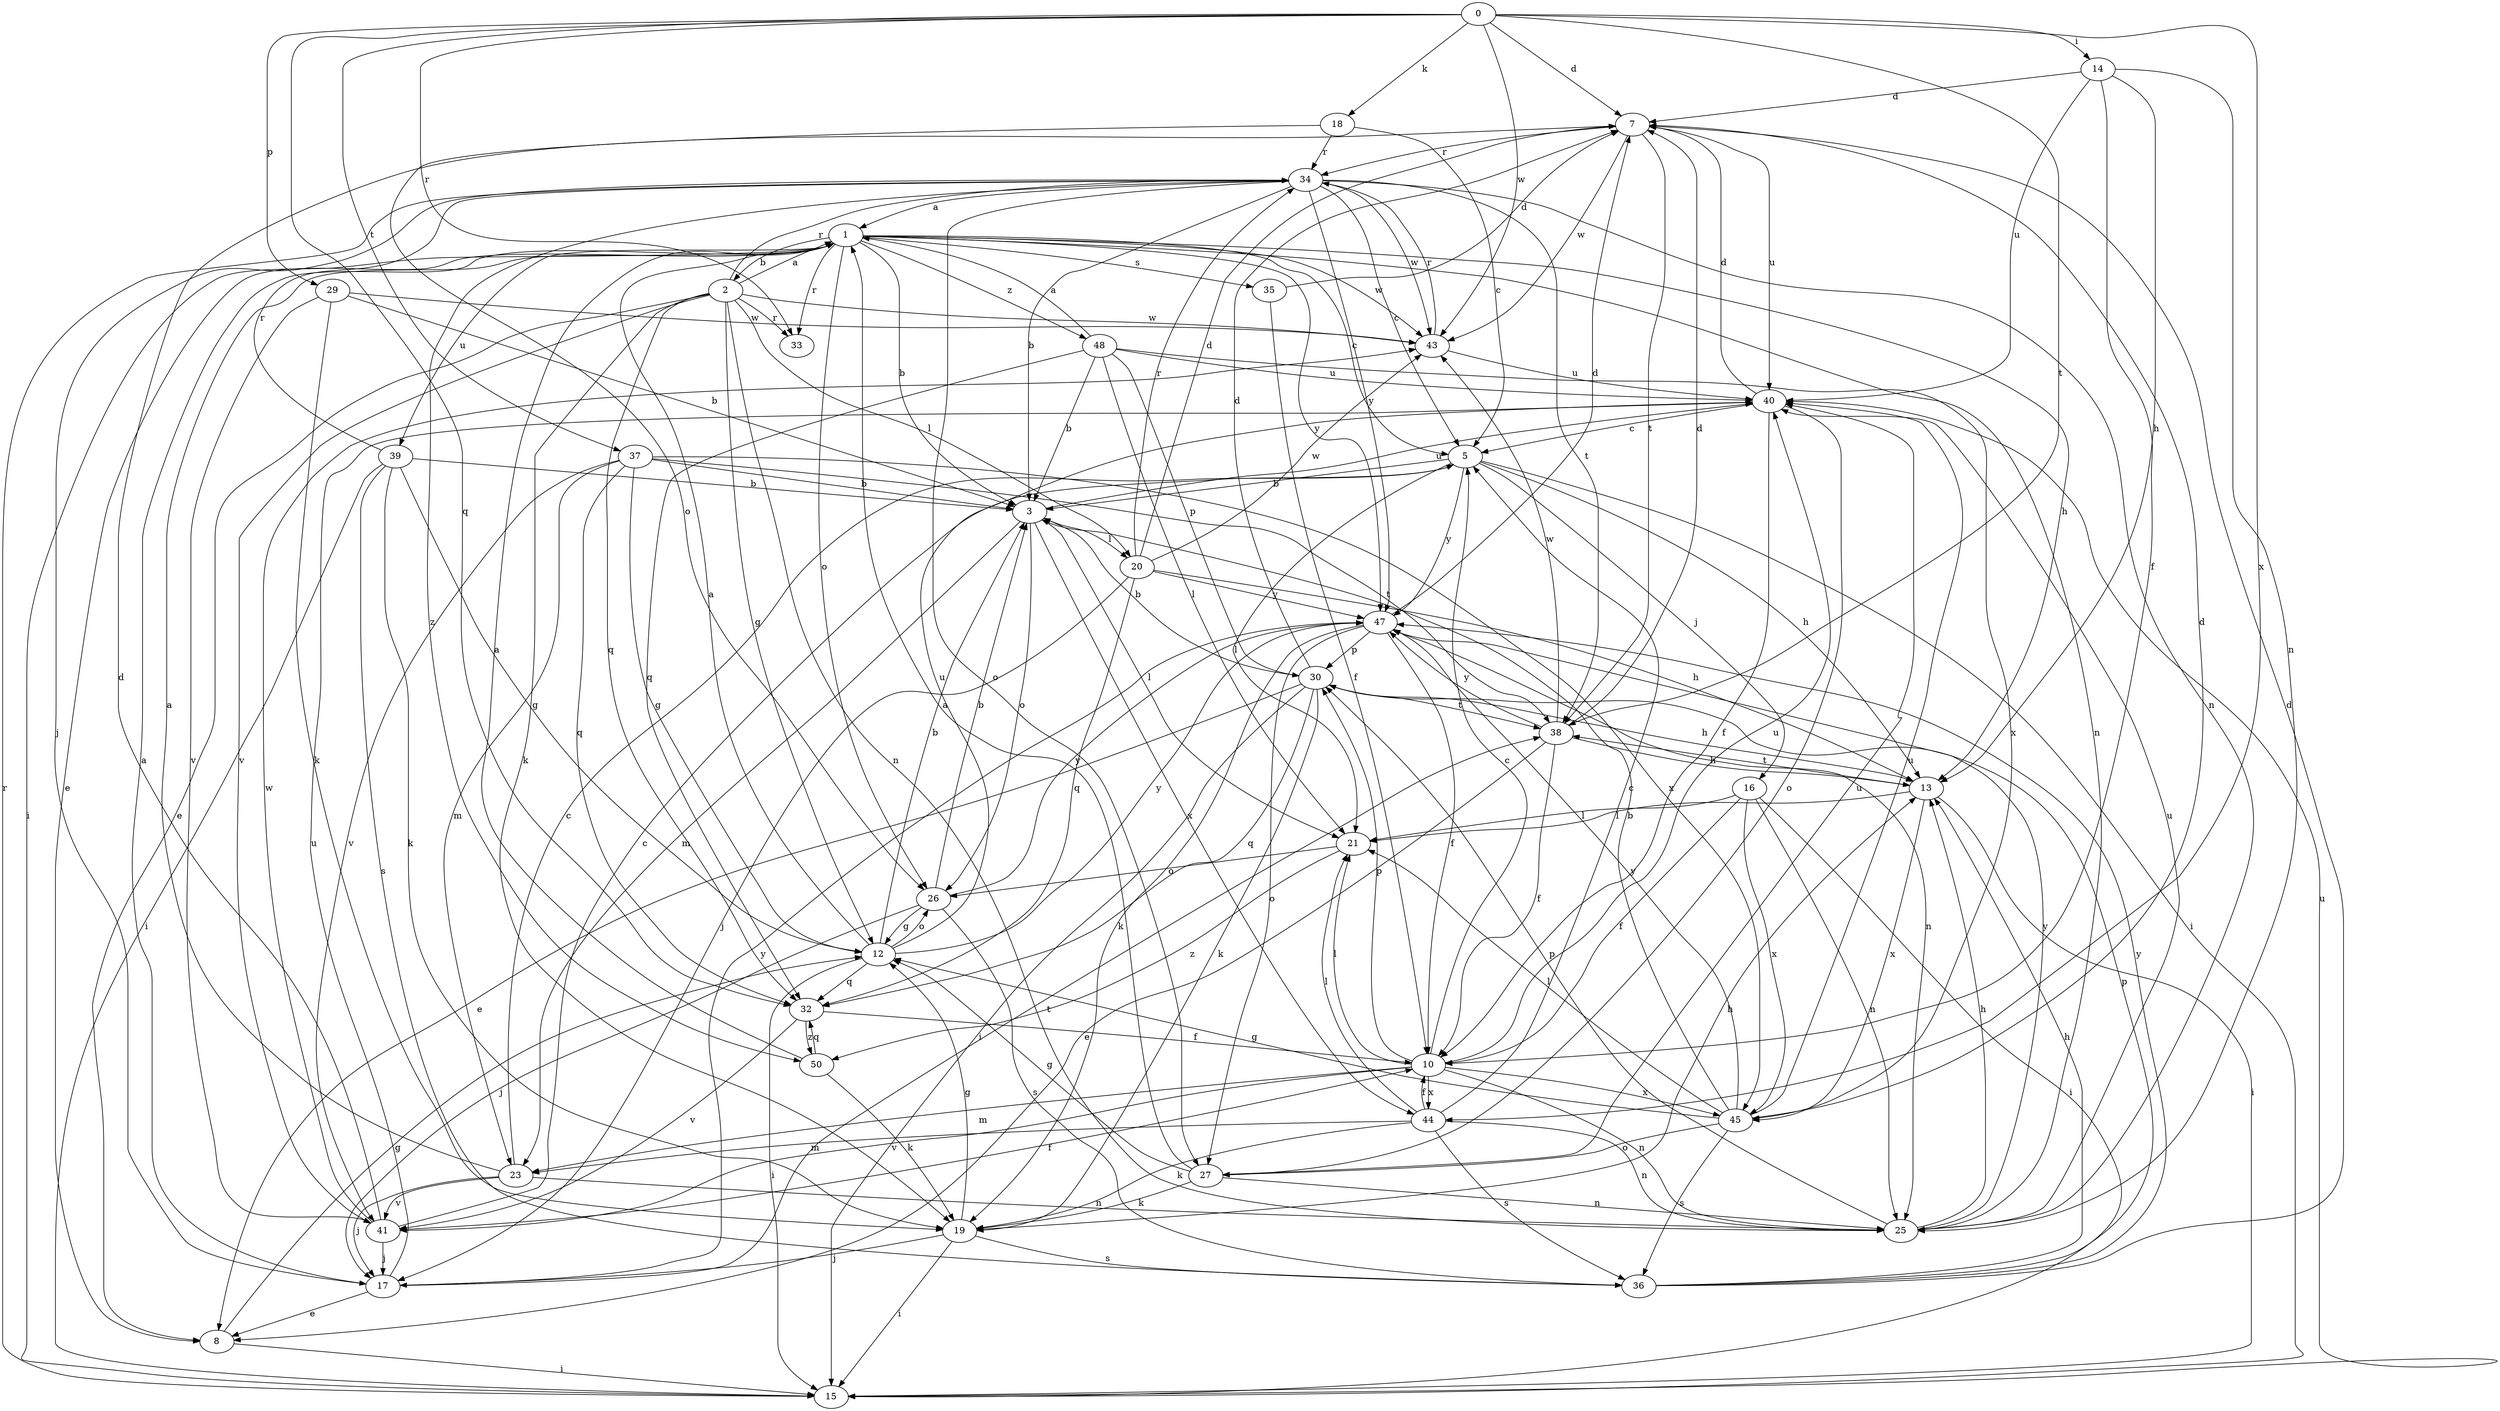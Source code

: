 strict digraph  {
0;
1;
2;
3;
5;
7;
8;
10;
12;
13;
14;
15;
16;
17;
18;
19;
20;
21;
23;
25;
26;
27;
29;
30;
32;
33;
34;
35;
36;
37;
38;
39;
40;
41;
43;
44;
45;
47;
48;
50;
0 -> 7  [label=d];
0 -> 14  [label=i];
0 -> 18  [label=k];
0 -> 29  [label=p];
0 -> 32  [label=q];
0 -> 33  [label=r];
0 -> 37  [label=t];
0 -> 38  [label=t];
0 -> 43  [label=w];
0 -> 44  [label=x];
1 -> 2  [label=b];
1 -> 3  [label=b];
1 -> 5  [label=c];
1 -> 8  [label=e];
1 -> 13  [label=h];
1 -> 15  [label=i];
1 -> 25  [label=n];
1 -> 26  [label=o];
1 -> 33  [label=r];
1 -> 35  [label=s];
1 -> 39  [label=u];
1 -> 43  [label=w];
1 -> 47  [label=y];
1 -> 48  [label=z];
2 -> 1  [label=a];
2 -> 8  [label=e];
2 -> 12  [label=g];
2 -> 19  [label=k];
2 -> 20  [label=l];
2 -> 25  [label=n];
2 -> 32  [label=q];
2 -> 33  [label=r];
2 -> 34  [label=r];
2 -> 41  [label=v];
2 -> 43  [label=w];
3 -> 20  [label=l];
3 -> 21  [label=l];
3 -> 23  [label=m];
3 -> 26  [label=o];
3 -> 40  [label=u];
3 -> 44  [label=x];
5 -> 3  [label=b];
5 -> 13  [label=h];
5 -> 15  [label=i];
5 -> 16  [label=j];
5 -> 21  [label=l];
5 -> 47  [label=y];
7 -> 34  [label=r];
7 -> 38  [label=t];
7 -> 40  [label=u];
7 -> 43  [label=w];
8 -> 12  [label=g];
8 -> 15  [label=i];
10 -> 5  [label=c];
10 -> 21  [label=l];
10 -> 23  [label=m];
10 -> 25  [label=n];
10 -> 30  [label=p];
10 -> 40  [label=u];
10 -> 41  [label=v];
10 -> 44  [label=x];
10 -> 45  [label=x];
12 -> 1  [label=a];
12 -> 3  [label=b];
12 -> 15  [label=i];
12 -> 26  [label=o];
12 -> 32  [label=q];
12 -> 40  [label=u];
12 -> 47  [label=y];
13 -> 15  [label=i];
13 -> 21  [label=l];
13 -> 38  [label=t];
13 -> 45  [label=x];
14 -> 7  [label=d];
14 -> 10  [label=f];
14 -> 13  [label=h];
14 -> 25  [label=n];
14 -> 40  [label=u];
15 -> 34  [label=r];
15 -> 40  [label=u];
16 -> 10  [label=f];
16 -> 15  [label=i];
16 -> 21  [label=l];
16 -> 25  [label=n];
16 -> 45  [label=x];
17 -> 1  [label=a];
17 -> 8  [label=e];
17 -> 38  [label=t];
17 -> 40  [label=u];
17 -> 47  [label=y];
18 -> 5  [label=c];
18 -> 26  [label=o];
18 -> 34  [label=r];
19 -> 12  [label=g];
19 -> 13  [label=h];
19 -> 15  [label=i];
19 -> 17  [label=j];
19 -> 36  [label=s];
20 -> 7  [label=d];
20 -> 13  [label=h];
20 -> 17  [label=j];
20 -> 32  [label=q];
20 -> 34  [label=r];
20 -> 43  [label=w];
20 -> 47  [label=y];
21 -> 26  [label=o];
21 -> 50  [label=z];
23 -> 1  [label=a];
23 -> 5  [label=c];
23 -> 17  [label=j];
23 -> 25  [label=n];
23 -> 41  [label=v];
25 -> 13  [label=h];
25 -> 30  [label=p];
25 -> 40  [label=u];
25 -> 47  [label=y];
26 -> 3  [label=b];
26 -> 12  [label=g];
26 -> 17  [label=j];
26 -> 36  [label=s];
26 -> 47  [label=y];
27 -> 1  [label=a];
27 -> 12  [label=g];
27 -> 19  [label=k];
27 -> 25  [label=n];
27 -> 40  [label=u];
29 -> 3  [label=b];
29 -> 19  [label=k];
29 -> 41  [label=v];
29 -> 43  [label=w];
30 -> 3  [label=b];
30 -> 7  [label=d];
30 -> 8  [label=e];
30 -> 13  [label=h];
30 -> 15  [label=i];
30 -> 19  [label=k];
30 -> 32  [label=q];
30 -> 38  [label=t];
32 -> 10  [label=f];
32 -> 41  [label=v];
32 -> 50  [label=z];
34 -> 1  [label=a];
34 -> 3  [label=b];
34 -> 5  [label=c];
34 -> 17  [label=j];
34 -> 25  [label=n];
34 -> 27  [label=o];
34 -> 38  [label=t];
34 -> 43  [label=w];
34 -> 47  [label=y];
34 -> 50  [label=z];
35 -> 7  [label=d];
35 -> 10  [label=f];
36 -> 7  [label=d];
36 -> 13  [label=h];
36 -> 30  [label=p];
36 -> 47  [label=y];
37 -> 3  [label=b];
37 -> 12  [label=g];
37 -> 23  [label=m];
37 -> 32  [label=q];
37 -> 38  [label=t];
37 -> 41  [label=v];
37 -> 45  [label=x];
38 -> 7  [label=d];
38 -> 8  [label=e];
38 -> 10  [label=f];
38 -> 13  [label=h];
38 -> 43  [label=w];
38 -> 47  [label=y];
39 -> 3  [label=b];
39 -> 12  [label=g];
39 -> 15  [label=i];
39 -> 19  [label=k];
39 -> 34  [label=r];
39 -> 36  [label=s];
40 -> 5  [label=c];
40 -> 7  [label=d];
40 -> 10  [label=f];
40 -> 27  [label=o];
41 -> 5  [label=c];
41 -> 7  [label=d];
41 -> 10  [label=f];
41 -> 17  [label=j];
41 -> 43  [label=w];
43 -> 34  [label=r];
43 -> 40  [label=u];
44 -> 5  [label=c];
44 -> 10  [label=f];
44 -> 19  [label=k];
44 -> 21  [label=l];
44 -> 23  [label=m];
44 -> 25  [label=n];
44 -> 36  [label=s];
45 -> 3  [label=b];
45 -> 7  [label=d];
45 -> 12  [label=g];
45 -> 21  [label=l];
45 -> 27  [label=o];
45 -> 36  [label=s];
45 -> 40  [label=u];
45 -> 47  [label=y];
47 -> 7  [label=d];
47 -> 10  [label=f];
47 -> 19  [label=k];
47 -> 25  [label=n];
47 -> 27  [label=o];
47 -> 30  [label=p];
48 -> 1  [label=a];
48 -> 3  [label=b];
48 -> 21  [label=l];
48 -> 30  [label=p];
48 -> 32  [label=q];
48 -> 40  [label=u];
48 -> 45  [label=x];
50 -> 1  [label=a];
50 -> 19  [label=k];
50 -> 32  [label=q];
}
